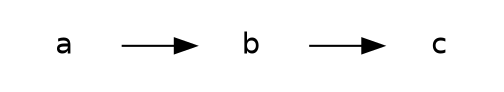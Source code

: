 
digraph DAG {

  # Intialization of graph attributes
  graph [overlap = false,
         layout = dot,
         rankdir = LR]

  # Initialization of node attributes
  node [shape = plaintext,
        fontname = Helvetica,
        fixedsize = false]

  # Initialization of edge attributes
  edge [color = black,
        rel = yields,
        fontname = Helvetica]

  a->b->c
}

